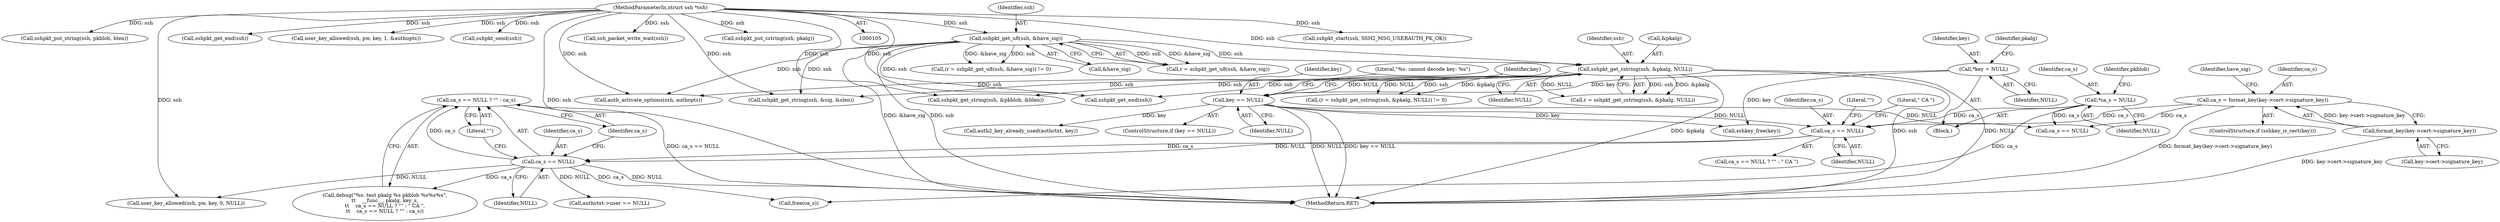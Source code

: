 digraph "0_src_779974d35b4859c07bc3cb8a12c74b43b0a7d1e0_1@pointer" {
"1000569" [label="(Call,ca_s == NULL ? \"\" : ca_s)"];
"1000570" [label="(Call,ca_s == NULL)"];
"1000564" [label="(Call,ca_s == NULL)"];
"1000308" [label="(Call,ca_s = format_key(key->cert->signature_key))"];
"1000310" [label="(Call,format_key(key->cert->signature_key))"];
"1000141" [label="(Call,*ca_s = NULL)"];
"1000232" [label="(Call,key == NULL)"];
"1000125" [label="(Call,*key = NULL)"];
"1000179" [label="(Call,sshpkt_get_cstring(ssh, &pkalg, NULL))"];
"1000170" [label="(Call,sshpkt_get_u8(ssh, &have_sig))"];
"1000106" [label="(MethodParameterIn,struct ssh *ssh)"];
"1000563" [label="(Call,ca_s == NULL ? \"\" : \" CA \")"];
"1000126" [label="(Identifier,key)"];
"1000565" [label="(Identifier,ca_s)"];
"1000179" [label="(Call,sshpkt_get_cstring(ssh, &pkalg, NULL))"];
"1000233" [label="(Identifier,key)"];
"1000276" [label="(Call,auth2_key_already_used(authctxt, key))"];
"1000617" [label="(Call,sshpkt_start(ssh, SSH2_MSG_USERAUTH_PK_OK))"];
"1000569" [label="(Call,ca_s == NULL ? \"\" : ca_s)"];
"1000574" [label="(Identifier,ca_s)"];
"1000107" [label="(Block,)"];
"1000172" [label="(Call,&have_sig)"];
"1000633" [label="(Call,sshpkt_put_string(ssh, pkblob, blen))"];
"1000183" [label="(Identifier,NULL)"];
"1000305" [label="(ControlStructure,if (sshkey_is_cert(key)))"];
"1000317" [label="(Identifier,have_sig)"];
"1000231" [label="(ControlStructure,if (key == NULL))"];
"1000232" [label="(Call,key == NULL)"];
"1000234" [label="(Identifier,NULL)"];
"1000130" [label="(Identifier,pkalg)"];
"1000177" [label="(Call,r = sshpkt_get_cstring(ssh, &pkalg, NULL))"];
"1000146" [label="(Identifier,pkblob)"];
"1000180" [label="(Identifier,ssh)"];
"1000310" [label="(Call,format_key(key->cert->signature_key))"];
"1000106" [label="(MethodParameterIn,struct ssh *ssh)"];
"1000168" [label="(Call,r = sshpkt_get_u8(ssh, &have_sig))"];
"1000171" [label="(Identifier,ssh)"];
"1000686" [label="(Call,sshkey_free(key))"];
"1000702" [label="(MethodReturn,RET)"];
"1000566" [label="(Identifier,NULL)"];
"1000325" [label="(Call,ca_s == NULL)"];
"1000351" [label="(Call,sshpkt_get_end(ssh))"];
"1000308" [label="(Call,ca_s = format_key(key->cert->signature_key))"];
"1000515" [label="(Call,user_key_allowed(ssh, pw, key, 1, &authopts))"];
"1000176" [label="(Call,(r = sshpkt_get_cstring(ssh, &pkalg, NULL)) != 0)"];
"1000593" [label="(Call,authctxt->user == NULL)"];
"1000642" [label="(Call,sshpkt_send(ssh))"];
"1000567" [label="(Literal,\"\")"];
"1000571" [label="(Identifier,ca_s)"];
"1000568" [label="(Literal,\" CA \")"];
"1000572" [label="(Identifier,NULL)"];
"1000605" [label="(Call,user_key_allowed(ssh, pw, key, 0, NULL))"];
"1000696" [label="(Call,free(ca_s))"];
"1000558" [label="(Call,debug(\"%s: test pkalg %s pkblob %s%s%s\",\n\t\t    __func__, pkalg, key_s,\n\t\t    ca_s == NULL ? \"\" : \" CA \",\n\t\t    ca_s == NULL ? \"\" : ca_s))"];
"1000188" [label="(Call,sshpkt_get_string(ssh, &pkblob, &blen))"];
"1000648" [label="(Call,ssh_packet_write_wait(ssh))"];
"1000181" [label="(Call,&pkalg)"];
"1000579" [label="(Call,sshpkt_get_end(ssh))"];
"1000573" [label="(Literal,\"\")"];
"1000237" [label="(Literal,\"%s: cannot decode key: %s\")"];
"1000311" [label="(Call,key->cert->signature_key)"];
"1000142" [label="(Identifier,ca_s)"];
"1000244" [label="(Identifier,key)"];
"1000127" [label="(Identifier,NULL)"];
"1000141" [label="(Call,*ca_s = NULL)"];
"1000625" [label="(Call,sshpkt_put_cstring(ssh, pkalg))"];
"1000668" [label="(Call,auth_activate_options(ssh, authopts))"];
"1000341" [label="(Call,sshpkt_get_string(ssh, &sig, &slen))"];
"1000564" [label="(Call,ca_s == NULL)"];
"1000143" [label="(Identifier,NULL)"];
"1000125" [label="(Call,*key = NULL)"];
"1000309" [label="(Identifier,ca_s)"];
"1000170" [label="(Call,sshpkt_get_u8(ssh, &have_sig))"];
"1000570" [label="(Call,ca_s == NULL)"];
"1000167" [label="(Call,(r = sshpkt_get_u8(ssh, &have_sig)) != 0)"];
"1000569" -> "1000558"  [label="AST: "];
"1000569" -> "1000573"  [label="CFG: "];
"1000569" -> "1000574"  [label="CFG: "];
"1000570" -> "1000569"  [label="AST: "];
"1000573" -> "1000569"  [label="AST: "];
"1000574" -> "1000569"  [label="AST: "];
"1000558" -> "1000569"  [label="CFG: "];
"1000569" -> "1000702"  [label="DDG: ca_s == NULL"];
"1000570" -> "1000569"  [label="DDG: ca_s"];
"1000570" -> "1000572"  [label="CFG: "];
"1000571" -> "1000570"  [label="AST: "];
"1000572" -> "1000570"  [label="AST: "];
"1000573" -> "1000570"  [label="CFG: "];
"1000574" -> "1000570"  [label="CFG: "];
"1000570" -> "1000702"  [label="DDG: NULL"];
"1000570" -> "1000558"  [label="DDG: ca_s"];
"1000564" -> "1000570"  [label="DDG: ca_s"];
"1000564" -> "1000570"  [label="DDG: NULL"];
"1000570" -> "1000593"  [label="DDG: NULL"];
"1000570" -> "1000605"  [label="DDG: NULL"];
"1000570" -> "1000696"  [label="DDG: ca_s"];
"1000564" -> "1000563"  [label="AST: "];
"1000564" -> "1000566"  [label="CFG: "];
"1000565" -> "1000564"  [label="AST: "];
"1000566" -> "1000564"  [label="AST: "];
"1000567" -> "1000564"  [label="CFG: "];
"1000568" -> "1000564"  [label="CFG: "];
"1000308" -> "1000564"  [label="DDG: ca_s"];
"1000141" -> "1000564"  [label="DDG: ca_s"];
"1000232" -> "1000564"  [label="DDG: NULL"];
"1000308" -> "1000305"  [label="AST: "];
"1000308" -> "1000310"  [label="CFG: "];
"1000309" -> "1000308"  [label="AST: "];
"1000310" -> "1000308"  [label="AST: "];
"1000317" -> "1000308"  [label="CFG: "];
"1000308" -> "1000702"  [label="DDG: format_key(key->cert->signature_key)"];
"1000310" -> "1000308"  [label="DDG: key->cert->signature_key"];
"1000308" -> "1000325"  [label="DDG: ca_s"];
"1000310" -> "1000311"  [label="CFG: "];
"1000311" -> "1000310"  [label="AST: "];
"1000310" -> "1000702"  [label="DDG: key->cert->signature_key"];
"1000141" -> "1000107"  [label="AST: "];
"1000141" -> "1000143"  [label="CFG: "];
"1000142" -> "1000141"  [label="AST: "];
"1000143" -> "1000141"  [label="AST: "];
"1000146" -> "1000141"  [label="CFG: "];
"1000141" -> "1000325"  [label="DDG: ca_s"];
"1000141" -> "1000696"  [label="DDG: ca_s"];
"1000232" -> "1000231"  [label="AST: "];
"1000232" -> "1000234"  [label="CFG: "];
"1000233" -> "1000232"  [label="AST: "];
"1000234" -> "1000232"  [label="AST: "];
"1000237" -> "1000232"  [label="CFG: "];
"1000244" -> "1000232"  [label="CFG: "];
"1000232" -> "1000702"  [label="DDG: key == NULL"];
"1000232" -> "1000702"  [label="DDG: NULL"];
"1000125" -> "1000232"  [label="DDG: key"];
"1000179" -> "1000232"  [label="DDG: NULL"];
"1000232" -> "1000276"  [label="DDG: key"];
"1000232" -> "1000325"  [label="DDG: NULL"];
"1000232" -> "1000686"  [label="DDG: key"];
"1000125" -> "1000107"  [label="AST: "];
"1000125" -> "1000127"  [label="CFG: "];
"1000126" -> "1000125"  [label="AST: "];
"1000127" -> "1000125"  [label="AST: "];
"1000130" -> "1000125"  [label="CFG: "];
"1000125" -> "1000686"  [label="DDG: key"];
"1000179" -> "1000177"  [label="AST: "];
"1000179" -> "1000183"  [label="CFG: "];
"1000180" -> "1000179"  [label="AST: "];
"1000181" -> "1000179"  [label="AST: "];
"1000183" -> "1000179"  [label="AST: "];
"1000177" -> "1000179"  [label="CFG: "];
"1000179" -> "1000702"  [label="DDG: &pkalg"];
"1000179" -> "1000702"  [label="DDG: ssh"];
"1000179" -> "1000702"  [label="DDG: NULL"];
"1000179" -> "1000176"  [label="DDG: ssh"];
"1000179" -> "1000176"  [label="DDG: &pkalg"];
"1000179" -> "1000176"  [label="DDG: NULL"];
"1000179" -> "1000177"  [label="DDG: ssh"];
"1000179" -> "1000177"  [label="DDG: &pkalg"];
"1000179" -> "1000177"  [label="DDG: NULL"];
"1000170" -> "1000179"  [label="DDG: ssh"];
"1000106" -> "1000179"  [label="DDG: ssh"];
"1000179" -> "1000188"  [label="DDG: ssh"];
"1000179" -> "1000341"  [label="DDG: ssh"];
"1000179" -> "1000579"  [label="DDG: ssh"];
"1000179" -> "1000668"  [label="DDG: ssh"];
"1000170" -> "1000168"  [label="AST: "];
"1000170" -> "1000172"  [label="CFG: "];
"1000171" -> "1000170"  [label="AST: "];
"1000172" -> "1000170"  [label="AST: "];
"1000168" -> "1000170"  [label="CFG: "];
"1000170" -> "1000702"  [label="DDG: &have_sig"];
"1000170" -> "1000702"  [label="DDG: ssh"];
"1000170" -> "1000167"  [label="DDG: ssh"];
"1000170" -> "1000167"  [label="DDG: &have_sig"];
"1000170" -> "1000168"  [label="DDG: ssh"];
"1000170" -> "1000168"  [label="DDG: &have_sig"];
"1000106" -> "1000170"  [label="DDG: ssh"];
"1000170" -> "1000341"  [label="DDG: ssh"];
"1000170" -> "1000579"  [label="DDG: ssh"];
"1000170" -> "1000668"  [label="DDG: ssh"];
"1000106" -> "1000105"  [label="AST: "];
"1000106" -> "1000702"  [label="DDG: ssh"];
"1000106" -> "1000188"  [label="DDG: ssh"];
"1000106" -> "1000341"  [label="DDG: ssh"];
"1000106" -> "1000351"  [label="DDG: ssh"];
"1000106" -> "1000515"  [label="DDG: ssh"];
"1000106" -> "1000579"  [label="DDG: ssh"];
"1000106" -> "1000605"  [label="DDG: ssh"];
"1000106" -> "1000617"  [label="DDG: ssh"];
"1000106" -> "1000625"  [label="DDG: ssh"];
"1000106" -> "1000633"  [label="DDG: ssh"];
"1000106" -> "1000642"  [label="DDG: ssh"];
"1000106" -> "1000648"  [label="DDG: ssh"];
"1000106" -> "1000668"  [label="DDG: ssh"];
}

